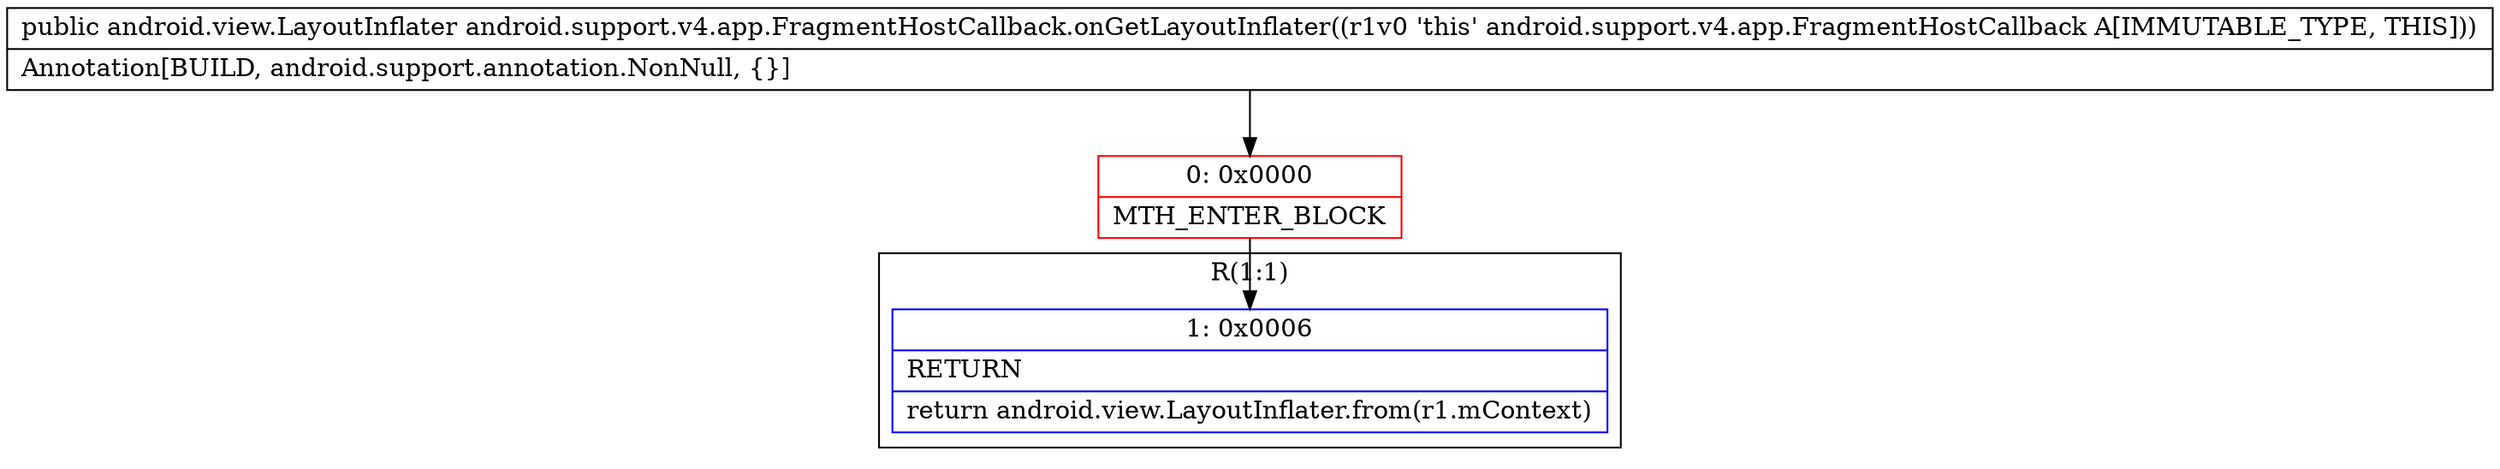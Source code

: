 digraph "CFG forandroid.support.v4.app.FragmentHostCallback.onGetLayoutInflater()Landroid\/view\/LayoutInflater;" {
subgraph cluster_Region_1000520403 {
label = "R(1:1)";
node [shape=record,color=blue];
Node_1 [shape=record,label="{1\:\ 0x0006|RETURN\l|return android.view.LayoutInflater.from(r1.mContext)\l}"];
}
Node_0 [shape=record,color=red,label="{0\:\ 0x0000|MTH_ENTER_BLOCK\l}"];
MethodNode[shape=record,label="{public android.view.LayoutInflater android.support.v4.app.FragmentHostCallback.onGetLayoutInflater((r1v0 'this' android.support.v4.app.FragmentHostCallback A[IMMUTABLE_TYPE, THIS]))  | Annotation[BUILD, android.support.annotation.NonNull, \{\}]\l}"];
MethodNode -> Node_0;
Node_0 -> Node_1;
}

